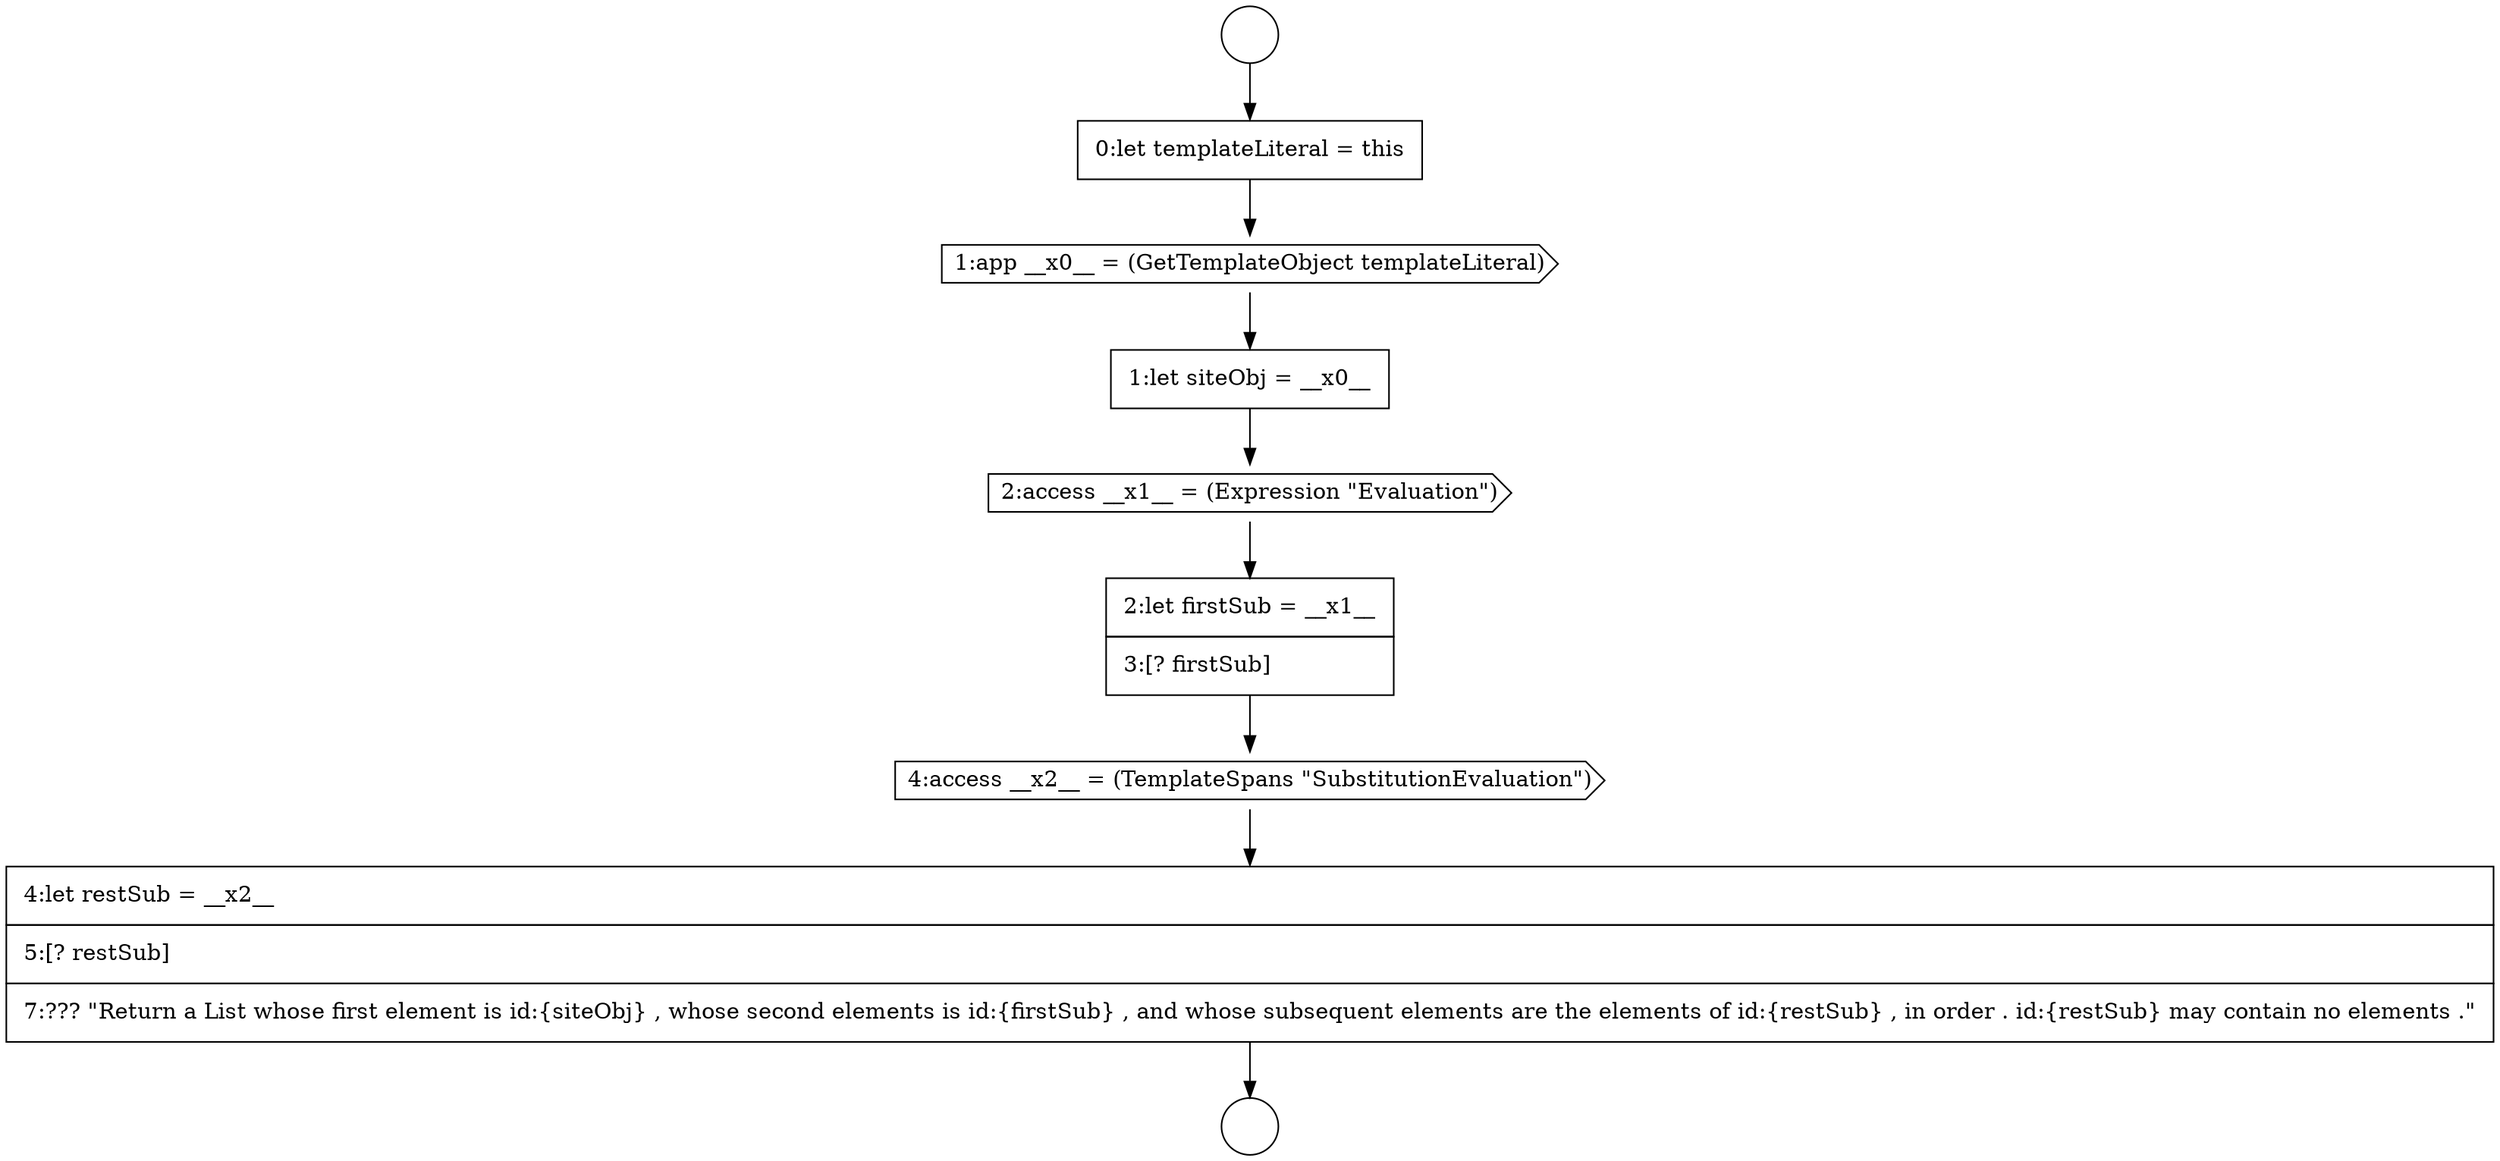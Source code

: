 digraph {
  node3574 [shape=cds, label=<<font color="black">4:access __x2__ = (TemplateSpans &quot;SubstitutionEvaluation&quot;)</font>> color="black" fillcolor="white" style=filled]
  node3569 [shape=none, margin=0, label=<<font color="black">
    <table border="0" cellborder="1" cellspacing="0" cellpadding="10">
      <tr><td align="left">0:let templateLiteral = this</td></tr>
    </table>
  </font>> color="black" fillcolor="white" style=filled]
  node3567 [shape=circle label=" " color="black" fillcolor="white" style=filled]
  node3573 [shape=none, margin=0, label=<<font color="black">
    <table border="0" cellborder="1" cellspacing="0" cellpadding="10">
      <tr><td align="left">2:let firstSub = __x1__</td></tr>
      <tr><td align="left">3:[? firstSub]</td></tr>
    </table>
  </font>> color="black" fillcolor="white" style=filled]
  node3568 [shape=circle label=" " color="black" fillcolor="white" style=filled]
  node3572 [shape=cds, label=<<font color="black">2:access __x1__ = (Expression &quot;Evaluation&quot;)</font>> color="black" fillcolor="white" style=filled]
  node3571 [shape=none, margin=0, label=<<font color="black">
    <table border="0" cellborder="1" cellspacing="0" cellpadding="10">
      <tr><td align="left">1:let siteObj = __x0__</td></tr>
    </table>
  </font>> color="black" fillcolor="white" style=filled]
  node3570 [shape=cds, label=<<font color="black">1:app __x0__ = (GetTemplateObject templateLiteral)</font>> color="black" fillcolor="white" style=filled]
  node3575 [shape=none, margin=0, label=<<font color="black">
    <table border="0" cellborder="1" cellspacing="0" cellpadding="10">
      <tr><td align="left">4:let restSub = __x2__</td></tr>
      <tr><td align="left">5:[? restSub]</td></tr>
      <tr><td align="left">7:??? &quot;Return a List whose first element is id:{siteObj} , whose second elements is id:{firstSub} , and whose subsequent elements are the elements of id:{restSub} , in order . id:{restSub} may contain no elements .&quot;</td></tr>
    </table>
  </font>> color="black" fillcolor="white" style=filled]
  node3572 -> node3573 [ color="black"]
  node3575 -> node3568 [ color="black"]
  node3569 -> node3570 [ color="black"]
  node3567 -> node3569 [ color="black"]
  node3573 -> node3574 [ color="black"]
  node3570 -> node3571 [ color="black"]
  node3574 -> node3575 [ color="black"]
  node3571 -> node3572 [ color="black"]
}
